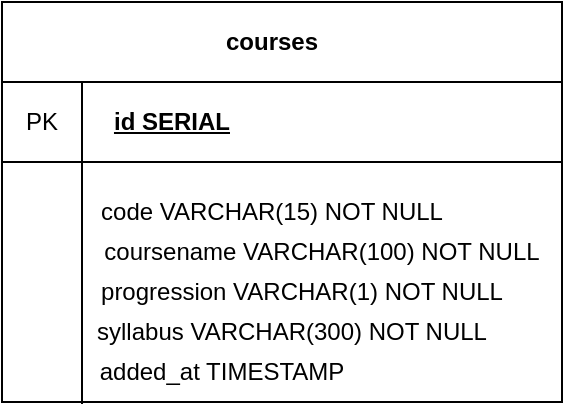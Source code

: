 <mxfile>
    <diagram id="STIO_31mpoBUTMmlKTKi" name="Page-1">
        <mxGraphModel dx="443" dy="490" grid="1" gridSize="10" guides="1" tooltips="1" connect="1" arrows="1" fold="1" page="1" pageScale="1" pageWidth="850" pageHeight="1100" math="0" shadow="0">
            <root>
                <mxCell id="0"/>
                <mxCell id="1" parent="0"/>
                <mxCell id="2" value="" style="rounded=0;whiteSpace=wrap;html=1;" parent="1" vertex="1">
                    <mxGeometry x="280" y="160" width="280" height="40" as="geometry"/>
                </mxCell>
                <mxCell id="3" value="" style="rounded=0;whiteSpace=wrap;html=1;" parent="1" vertex="1">
                    <mxGeometry x="280" y="200" width="280" height="160" as="geometry"/>
                </mxCell>
                <mxCell id="4" value="" style="rounded=0;whiteSpace=wrap;html=1;fillColor=none;" parent="1" vertex="1">
                    <mxGeometry x="280" y="200" width="280" height="40" as="geometry"/>
                </mxCell>
                <mxCell id="5" value="" style="endArrow=none;html=1;" parent="1" edge="1">
                    <mxGeometry width="50" height="50" relative="1" as="geometry">
                        <mxPoint x="320" y="361" as="sourcePoint"/>
                        <mxPoint x="320" y="200" as="targetPoint"/>
                    </mxGeometry>
                </mxCell>
                <mxCell id="6" value="&lt;b&gt;courses&lt;/b&gt;" style="text;html=1;align=center;verticalAlign=middle;whiteSpace=wrap;rounded=0;" parent="1" vertex="1">
                    <mxGeometry x="385" y="165" width="60" height="30" as="geometry"/>
                </mxCell>
                <mxCell id="7" value="PK" style="text;html=1;align=center;verticalAlign=middle;whiteSpace=wrap;rounded=0;" parent="1" vertex="1">
                    <mxGeometry x="290" y="210" width="20" height="20" as="geometry"/>
                </mxCell>
                <mxCell id="8" value="&lt;b&gt;&lt;u&gt;id SERIAL&lt;/u&gt;&lt;/b&gt;" style="text;html=1;align=center;verticalAlign=middle;whiteSpace=wrap;rounded=0;" parent="1" vertex="1">
                    <mxGeometry x="330" y="205" width="70" height="30" as="geometry"/>
                </mxCell>
                <mxCell id="10" value="code VARCHAR(15) NOT NULL" style="text;html=1;align=center;verticalAlign=middle;whiteSpace=wrap;rounded=0;" vertex="1" parent="1">
                    <mxGeometry x="320" y="250" width="190" height="30" as="geometry"/>
                </mxCell>
                <mxCell id="11" value="coursename VARCHAR(100) NOT NULL" style="text;html=1;align=center;verticalAlign=middle;whiteSpace=wrap;rounded=0;" vertex="1" parent="1">
                    <mxGeometry x="320" y="270" width="240" height="30" as="geometry"/>
                </mxCell>
                <mxCell id="12" value="progression VARCHAR(1) NOT NULL" style="text;html=1;align=center;verticalAlign=middle;whiteSpace=wrap;rounded=0;" vertex="1" parent="1">
                    <mxGeometry x="320" y="290" width="220" height="30" as="geometry"/>
                </mxCell>
                <mxCell id="13" value="syllabus VARCHAR(300) NOT NULL" style="text;html=1;align=center;verticalAlign=middle;whiteSpace=wrap;rounded=0;" vertex="1" parent="1">
                    <mxGeometry x="320" y="310" width="210" height="30" as="geometry"/>
                </mxCell>
                <mxCell id="14" value="added_at TIMESTAMP" style="text;html=1;align=center;verticalAlign=middle;whiteSpace=wrap;rounded=0;" vertex="1" parent="1">
                    <mxGeometry x="320" y="330" width="140" height="30" as="geometry"/>
                </mxCell>
            </root>
        </mxGraphModel>
    </diagram>
</mxfile>